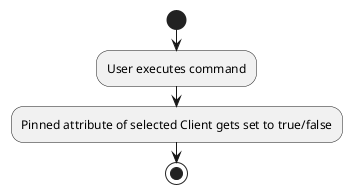 @startuml
start
:User executes command;
:Pinned attribute of selected Client gets set to true/false;

'Since the beta syntax does not support placing the condition outside the
'diamond we place it as the true branch instead.

stop
@enduml
